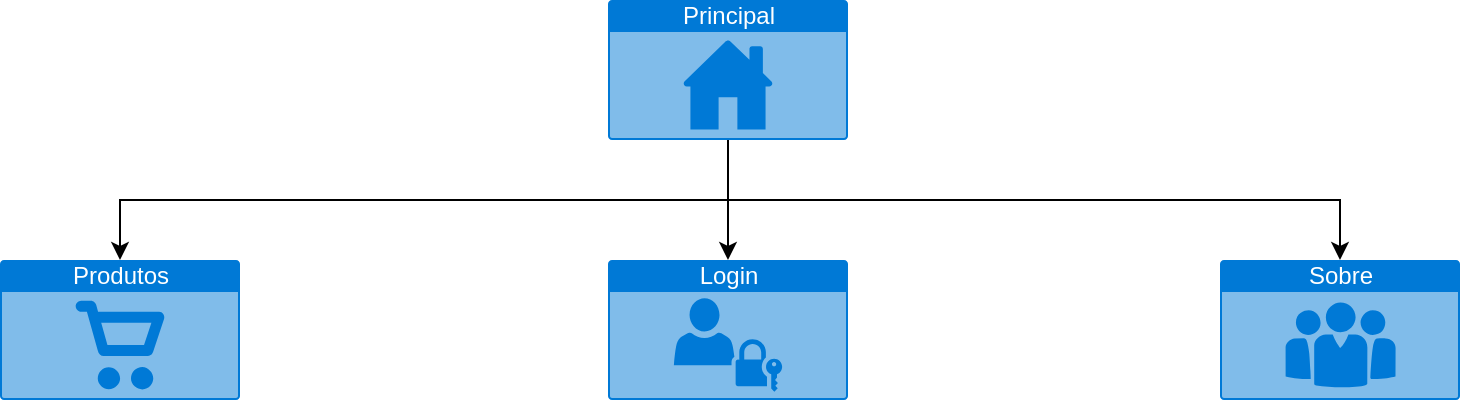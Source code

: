 <mxfile version="14.0.0" type="device"><diagram id="nMSC2j8tcLTRMrOS4N01" name="Page-1"><mxGraphModel dx="133" dy="78" grid="1" gridSize="10" guides="1" tooltips="1" connect="1" arrows="1" fold="1" page="1" pageScale="1" pageWidth="827" pageHeight="1169" math="0" shadow="0"><root><mxCell id="0"/><mxCell id="1" parent="0"/><mxCell id="Mav9Z1KdJBnleBYJl4HZ-47" style="edgeStyle=orthogonalEdgeStyle;rounded=0;orthogonalLoop=1;jettySize=auto;html=1;exitX=0.5;exitY=1;exitDx=0;exitDy=0;exitPerimeter=0;entryX=0.5;entryY=0;entryDx=0;entryDy=0;entryPerimeter=0;" parent="1" source="Mav9Z1KdJBnleBYJl4HZ-9" target="Mav9Z1KdJBnleBYJl4HZ-12" edge="1"><mxGeometry relative="1" as="geometry"/></mxCell><mxCell id="Mav9Z1KdJBnleBYJl4HZ-48" style="edgeStyle=orthogonalEdgeStyle;rounded=0;orthogonalLoop=1;jettySize=auto;html=1;exitX=0.5;exitY=1;exitDx=0;exitDy=0;exitPerimeter=0;" parent="1" source="Mav9Z1KdJBnleBYJl4HZ-9" target="Mav9Z1KdJBnleBYJl4HZ-35" edge="1"><mxGeometry relative="1" as="geometry"/></mxCell><mxCell id="ZV_2u_Gww73ljCzIBkZD-1" style="edgeStyle=orthogonalEdgeStyle;rounded=0;orthogonalLoop=1;jettySize=auto;html=1;exitX=0.5;exitY=1;exitDx=0;exitDy=0;exitPerimeter=0;entryX=0.5;entryY=0;entryDx=0;entryDy=0;entryPerimeter=0;" edge="1" parent="1" source="Mav9Z1KdJBnleBYJl4HZ-9" target="Mav9Z1KdJBnleBYJl4HZ-10"><mxGeometry relative="1" as="geometry"/></mxCell><mxCell id="Mav9Z1KdJBnleBYJl4HZ-9" value="Principal" style="html=1;strokeColor=none;fillColor=#0079D6;labelPosition=center;verticalLabelPosition=middle;verticalAlign=top;align=center;fontSize=12;outlineConnect=0;spacingTop=-6;fontColor=#FFFFFF;shape=mxgraph.sitemap.home;" parent="1" vertex="1"><mxGeometry x="354" y="120" width="120" height="70" as="geometry"/></mxCell><mxCell id="Mav9Z1KdJBnleBYJl4HZ-10" value="Login" style="html=1;strokeColor=none;fillColor=#0079D6;labelPosition=center;verticalLabelPosition=middle;verticalAlign=top;align=center;fontSize=12;outlineConnect=0;spacingTop=-6;fontColor=#FFFFFF;shape=mxgraph.sitemap.login;" parent="1" vertex="1"><mxGeometry x="354" y="250" width="120" height="70" as="geometry"/></mxCell><mxCell id="Mav9Z1KdJBnleBYJl4HZ-12" value="Produtos" style="html=1;strokeColor=none;fillColor=#0079D6;labelPosition=center;verticalLabelPosition=middle;verticalAlign=top;align=center;fontSize=12;outlineConnect=0;spacingTop=-6;fontColor=#FFFFFF;shape=mxgraph.sitemap.shopping;" parent="1" vertex="1"><mxGeometry x="50" y="250" width="120" height="70" as="geometry"/></mxCell><mxCell id="Mav9Z1KdJBnleBYJl4HZ-35" value="Sobre" style="html=1;strokeColor=none;fillColor=#0079D6;labelPosition=center;verticalLabelPosition=middle;verticalAlign=top;align=center;fontSize=12;outlineConnect=0;spacingTop=-6;fontColor=#FFFFFF;shape=mxgraph.sitemap.about_us;" parent="1" vertex="1"><mxGeometry x="660" y="250" width="120" height="70" as="geometry"/></mxCell></root></mxGraphModel></diagram></mxfile>